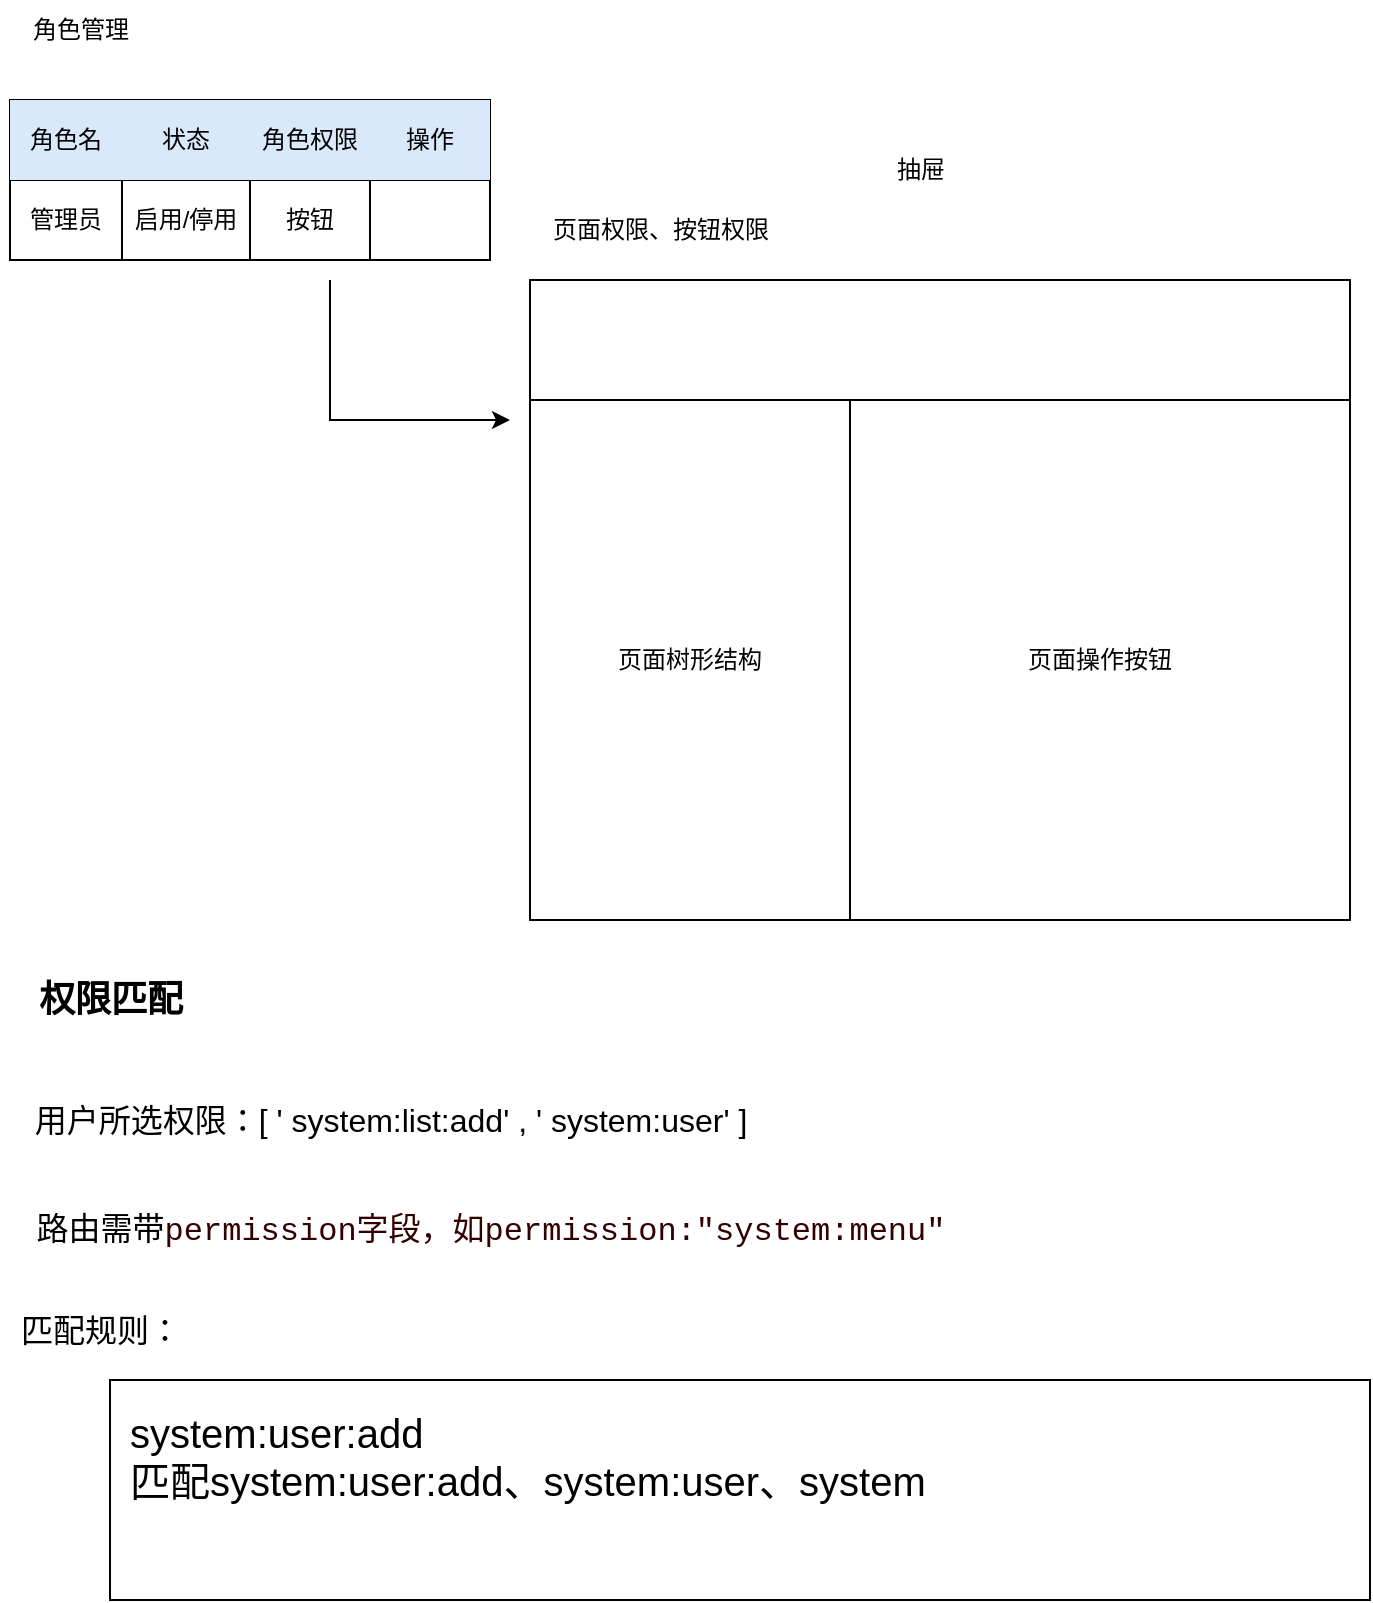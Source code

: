 <mxfile version="27.1.5">
  <diagram name="第 1 页" id="iSoLg5Cf7mx5KoQCz-QD">
    <mxGraphModel dx="1186" dy="648" grid="1" gridSize="10" guides="1" tooltips="1" connect="1" arrows="1" fold="1" page="1" pageScale="1" pageWidth="827" pageHeight="1169" math="0" shadow="0">
      <root>
        <mxCell id="0" />
        <mxCell id="1" parent="0" />
        <mxCell id="WDahQSslgbwbAN5Q9gFV-2" value="" style="shape=table;startSize=0;container=1;collapsible=0;childLayout=tableLayout;" vertex="1" parent="1">
          <mxGeometry x="80" y="90" width="240" height="80" as="geometry" />
        </mxCell>
        <mxCell id="WDahQSslgbwbAN5Q9gFV-3" value="" style="shape=tableRow;horizontal=0;startSize=0;swimlaneHead=0;swimlaneBody=0;strokeColor=inherit;top=0;left=0;bottom=0;right=0;collapsible=0;dropTarget=0;fillColor=none;points=[[0,0.5],[1,0.5]];portConstraint=eastwest;" vertex="1" parent="WDahQSslgbwbAN5Q9gFV-2">
          <mxGeometry width="240" height="40" as="geometry" />
        </mxCell>
        <mxCell id="WDahQSslgbwbAN5Q9gFV-4" value="角色名" style="shape=partialRectangle;html=1;whiteSpace=wrap;connectable=0;strokeColor=#6c8ebf;overflow=hidden;fillColor=#dae8fc;top=0;left=0;bottom=0;right=0;pointerEvents=1;" vertex="1" parent="WDahQSslgbwbAN5Q9gFV-3">
          <mxGeometry width="56" height="40" as="geometry">
            <mxRectangle width="56" height="40" as="alternateBounds" />
          </mxGeometry>
        </mxCell>
        <mxCell id="WDahQSslgbwbAN5Q9gFV-5" value="状态" style="shape=partialRectangle;html=1;whiteSpace=wrap;connectable=0;strokeColor=#6c8ebf;overflow=hidden;fillColor=#dae8fc;top=0;left=0;bottom=0;right=0;pointerEvents=1;" vertex="1" parent="WDahQSslgbwbAN5Q9gFV-3">
          <mxGeometry x="56" width="64" height="40" as="geometry">
            <mxRectangle width="64" height="40" as="alternateBounds" />
          </mxGeometry>
        </mxCell>
        <mxCell id="WDahQSslgbwbAN5Q9gFV-6" value="角色权限" style="shape=partialRectangle;html=1;whiteSpace=wrap;connectable=0;strokeColor=#6c8ebf;overflow=hidden;fillColor=#dae8fc;top=0;left=0;bottom=0;right=0;pointerEvents=1;" vertex="1" parent="WDahQSslgbwbAN5Q9gFV-3">
          <mxGeometry x="120" width="60" height="40" as="geometry">
            <mxRectangle width="60" height="40" as="alternateBounds" />
          </mxGeometry>
        </mxCell>
        <mxCell id="WDahQSslgbwbAN5Q9gFV-7" value="操作" style="shape=partialRectangle;html=1;whiteSpace=wrap;connectable=0;strokeColor=#6c8ebf;overflow=hidden;fillColor=#dae8fc;top=0;left=0;bottom=0;right=0;pointerEvents=1;" vertex="1" parent="WDahQSslgbwbAN5Q9gFV-3">
          <mxGeometry x="180" width="60" height="40" as="geometry">
            <mxRectangle width="60" height="40" as="alternateBounds" />
          </mxGeometry>
        </mxCell>
        <mxCell id="WDahQSslgbwbAN5Q9gFV-8" value="" style="shape=tableRow;horizontal=0;startSize=0;swimlaneHead=0;swimlaneBody=0;strokeColor=inherit;top=0;left=0;bottom=0;right=0;collapsible=0;dropTarget=0;fillColor=none;points=[[0,0.5],[1,0.5]];portConstraint=eastwest;" vertex="1" parent="WDahQSslgbwbAN5Q9gFV-2">
          <mxGeometry y="40" width="240" height="40" as="geometry" />
        </mxCell>
        <mxCell id="WDahQSslgbwbAN5Q9gFV-9" value="管理员" style="shape=partialRectangle;html=1;whiteSpace=wrap;connectable=0;strokeColor=inherit;overflow=hidden;fillColor=none;top=0;left=0;bottom=0;right=0;pointerEvents=1;" vertex="1" parent="WDahQSslgbwbAN5Q9gFV-8">
          <mxGeometry width="56" height="40" as="geometry">
            <mxRectangle width="56" height="40" as="alternateBounds" />
          </mxGeometry>
        </mxCell>
        <mxCell id="WDahQSslgbwbAN5Q9gFV-10" value="启用/停用" style="shape=partialRectangle;html=1;whiteSpace=wrap;connectable=0;strokeColor=inherit;overflow=hidden;fillColor=none;top=0;left=0;bottom=0;right=0;pointerEvents=1;" vertex="1" parent="WDahQSslgbwbAN5Q9gFV-8">
          <mxGeometry x="56" width="64" height="40" as="geometry">
            <mxRectangle width="64" height="40" as="alternateBounds" />
          </mxGeometry>
        </mxCell>
        <mxCell id="WDahQSslgbwbAN5Q9gFV-11" value="按钮" style="shape=partialRectangle;html=1;whiteSpace=wrap;connectable=0;strokeColor=inherit;overflow=hidden;fillColor=none;top=0;left=0;bottom=0;right=0;pointerEvents=1;" vertex="1" parent="WDahQSslgbwbAN5Q9gFV-8">
          <mxGeometry x="120" width="60" height="40" as="geometry">
            <mxRectangle width="60" height="40" as="alternateBounds" />
          </mxGeometry>
        </mxCell>
        <mxCell id="WDahQSslgbwbAN5Q9gFV-12" value="" style="shape=partialRectangle;html=1;whiteSpace=wrap;connectable=0;strokeColor=inherit;overflow=hidden;fillColor=none;top=0;left=0;bottom=0;right=0;pointerEvents=1;" vertex="1" parent="WDahQSslgbwbAN5Q9gFV-8">
          <mxGeometry x="180" width="60" height="40" as="geometry">
            <mxRectangle width="60" height="40" as="alternateBounds" />
          </mxGeometry>
        </mxCell>
        <mxCell id="WDahQSslgbwbAN5Q9gFV-13" value="角色管理" style="text;html=1;align=center;verticalAlign=middle;resizable=0;points=[];autosize=1;strokeColor=none;fillColor=none;" vertex="1" parent="1">
          <mxGeometry x="80" y="40" width="70" height="30" as="geometry" />
        </mxCell>
        <mxCell id="WDahQSslgbwbAN5Q9gFV-14" value="" style="whiteSpace=wrap;html=1;" vertex="1" parent="1">
          <mxGeometry x="340" y="180" width="410" height="320" as="geometry" />
        </mxCell>
        <mxCell id="WDahQSslgbwbAN5Q9gFV-16" value="" style="endArrow=classic;html=1;rounded=0;" edge="1" parent="1">
          <mxGeometry width="50" height="50" relative="1" as="geometry">
            <mxPoint x="240" y="180" as="sourcePoint" />
            <mxPoint x="330" y="250" as="targetPoint" />
            <Array as="points">
              <mxPoint x="240" y="250" />
            </Array>
          </mxGeometry>
        </mxCell>
        <mxCell id="WDahQSslgbwbAN5Q9gFV-17" value="抽屉" style="text;html=1;align=center;verticalAlign=middle;resizable=0;points=[];autosize=1;strokeColor=none;fillColor=none;" vertex="1" parent="1">
          <mxGeometry x="510" y="110" width="50" height="30" as="geometry" />
        </mxCell>
        <mxCell id="WDahQSslgbwbAN5Q9gFV-20" value="页面权限、按钮权限" style="text;html=1;align=center;verticalAlign=middle;resizable=0;points=[];autosize=1;strokeColor=none;fillColor=none;" vertex="1" parent="1">
          <mxGeometry x="340" y="140" width="130" height="30" as="geometry" />
        </mxCell>
        <mxCell id="WDahQSslgbwbAN5Q9gFV-31" value="页面树形结构" style="rounded=0;whiteSpace=wrap;html=1;" vertex="1" parent="1">
          <mxGeometry x="340" y="240" width="160" height="260" as="geometry" />
        </mxCell>
        <mxCell id="WDahQSslgbwbAN5Q9gFV-32" value="页面操作按钮" style="rounded=0;whiteSpace=wrap;html=1;" vertex="1" parent="1">
          <mxGeometry x="500" y="240" width="250" height="260" as="geometry" />
        </mxCell>
        <mxCell id="WDahQSslgbwbAN5Q9gFV-35" value="权限匹配" style="text;html=1;align=center;verticalAlign=middle;resizable=0;points=[];autosize=1;strokeColor=none;fillColor=none;fontStyle=1;fontSize=18;" vertex="1" parent="1">
          <mxGeometry x="80" y="520" width="100" height="40" as="geometry" />
        </mxCell>
        <mxCell id="WDahQSslgbwbAN5Q9gFV-36" value="用户所选权限：[ &#39; system:list:add&#39; , &#39; system:user&#39; ]" style="text;html=1;align=center;verticalAlign=middle;resizable=0;points=[];autosize=1;strokeColor=none;fillColor=none;fontSize=16;" vertex="1" parent="1">
          <mxGeometry x="80" y="584.5" width="380" height="30" as="geometry" />
        </mxCell>
        <mxCell id="WDahQSslgbwbAN5Q9gFV-38" value="&lt;font style=&quot;font-size: 16px;&quot;&gt;路由需带&lt;span style=&quot;font-family: Menlo, Monaco, &amp;quot;Courier New&amp;quot;, monospace; white-space-collapse: preserve;&quot;&gt;&lt;font style=&quot;color: rgb(51, 0, 0);&quot;&gt;permission字段，如permission:&quot;system:menu&quot;&lt;/font&gt;&lt;/span&gt;&lt;/font&gt;" style="text;html=1;align=center;verticalAlign=middle;resizable=0;points=[];autosize=1;strokeColor=none;fillColor=none;" vertex="1" parent="1">
          <mxGeometry x="80" y="640" width="480" height="30" as="geometry" />
        </mxCell>
        <mxCell id="WDahQSslgbwbAN5Q9gFV-39" value="匹配规则：" style="text;html=1;align=center;verticalAlign=middle;resizable=0;points=[];autosize=1;strokeColor=none;fillColor=none;fontSize=16;" vertex="1" parent="1">
          <mxGeometry x="75" y="690" width="100" height="30" as="geometry" />
        </mxCell>
        <mxCell id="WDahQSslgbwbAN5Q9gFV-40" value="system:user:add&lt;div&gt;匹配system:user:add、&lt;span style=&quot;background-color: transparent; color: light-dark(rgb(0, 0, 0), rgb(255, 255, 255));&quot;&gt;system:user、system&lt;/span&gt;&lt;/div&gt;" style="whiteSpace=wrap;html=1;align=left;verticalAlign=top;fontSize=20;spacingTop=0;spacing=10;" vertex="1" parent="1">
          <mxGeometry x="130" y="730" width="630" height="110" as="geometry" />
        </mxCell>
      </root>
    </mxGraphModel>
  </diagram>
</mxfile>
